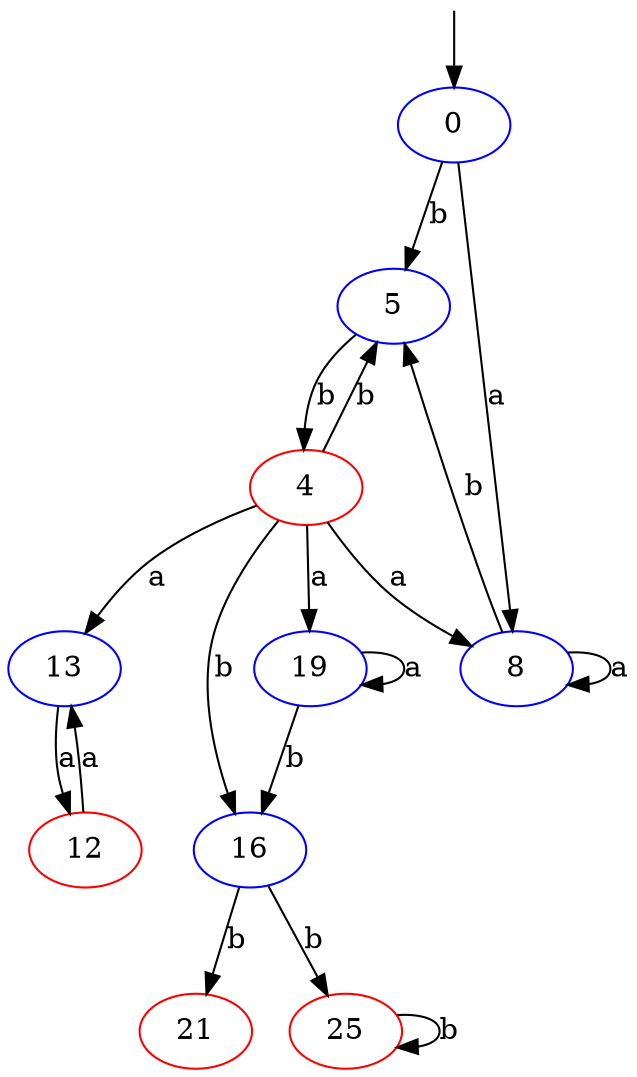 digraph G{node [color=blue;];0;node [color=red;];4;node [color=blue;];5;node [color=blue;];8;node [color=red;];12;node [color=blue;];13;node [color=blue;];16;node [color=blue;];19;node [color=red;];21;node [color=red;];25;node [shape=none;label="";height=0;width=0;];-1;-1->0;0->8[label="a";];0->5[label="b";];4->8[label="a";];4->13[label="a";];4->19[label="a";];4->5[label="b";];4->16[label="b";];5->4[label="b";];8->8[label="a";];8->5[label="b";];12->13[label="a";];13->12[label="a";];16->21[label="b";];16->25[label="b";];19->19[label="a";];19->16[label="b";];25->25[label="b";];}
